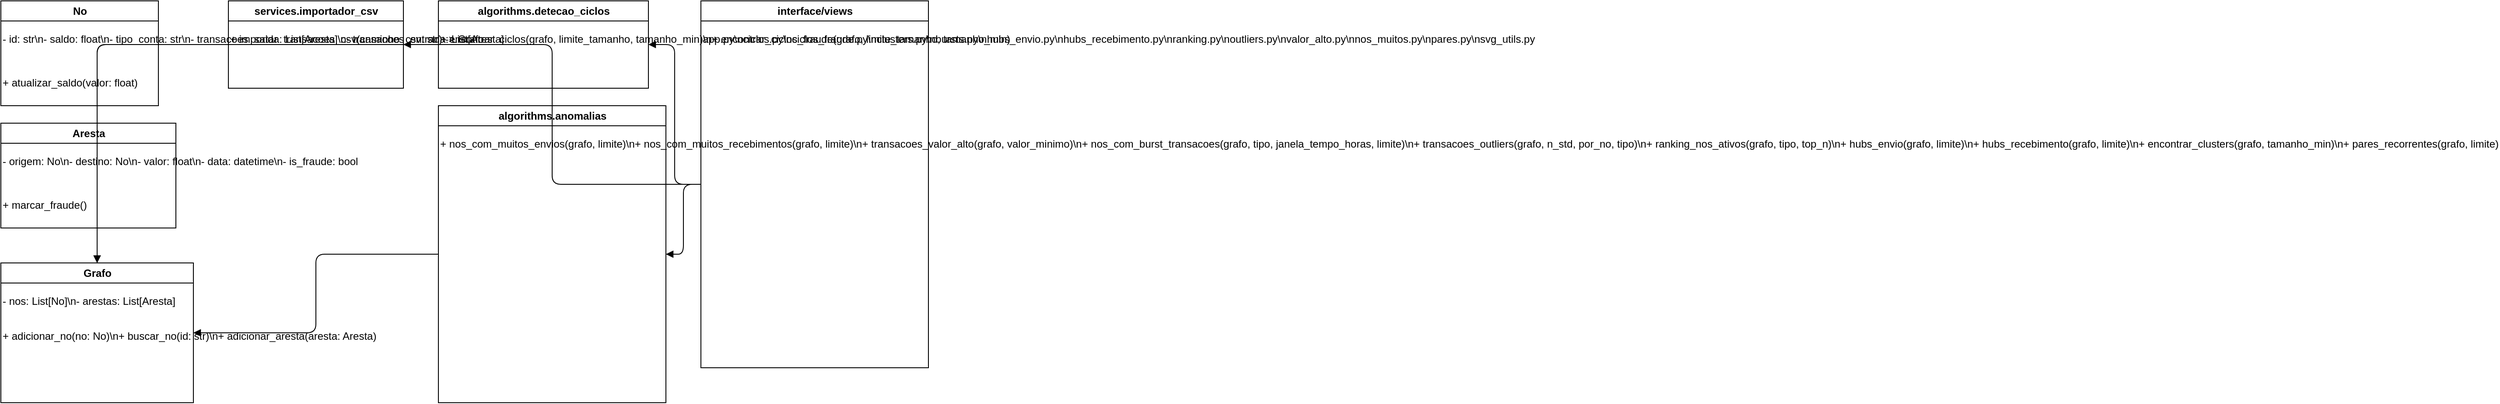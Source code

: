 <mxfile>
  <diagram name="UML_FraudeDetector" id="uml-fraude-detector-3">
    <mxGraphModel dx="1000" dy="1000" grid="1" gridSize="10" guides="1" tooltips="1" connect="1" arrows="1" fold="1" page="1" pageScale="1" pageWidth="827" pageHeight="1169" math="0" shadow="0">
      <root>
        <mxCell id="0" />
        <mxCell id="1" parent="0" />
        <!-- Camada Domain detalhada -->
        <mxCell id="2" value="No" style="swimlane;html=1;" vertex="1" parent="1">
          <mxGeometry x="40" y="40" width="180" height="120" as="geometry" />
        </mxCell>
        <mxCell id="3" value="- id: str\n- saldo: float\n- tipo_conta: str\n- transacoes_saida: List[Aresta]\n- transacoes_entrada: List[Aresta]" style="text;html=1;" vertex="1" parent="2">
          <mxGeometry x="0" y="30" width="180" height="50" as="geometry" />
        </mxCell>
        <mxCell id="4" value="+ atualizar_saldo(valor: float)" style="text;html=1;" vertex="1" parent="2">
          <mxGeometry x="0" y="80" width="180" height="20" as="geometry" />
        </mxCell>
        <mxCell id="5" value="Aresta" style="swimlane;html=1;" vertex="1" parent="1">
          <mxGeometry x="40" y="180" width="200" height="120" as="geometry" />
        </mxCell>
        <mxCell id="6" value="- origem: No\n- destino: No\n- valor: float\n- data: datetime\n- is_fraude: bool" style="text;html=1;" vertex="1" parent="5">
          <mxGeometry x="0" y="30" width="200" height="50" as="geometry" />
        </mxCell>
        <mxCell id="7" value="+ marcar_fraude()" style="text;html=1;" vertex="1" parent="5">
          <mxGeometry x="0" y="80" width="200" height="20" as="geometry" />
        </mxCell>
        <mxCell id="8" value="Grafo" style="swimlane;html=1;" vertex="1" parent="1">
          <mxGeometry x="40" y="340" width="220" height="160" as="geometry" />
        </mxCell>
        <mxCell id="9" value="- nos: List[No]\n- arestas: List[Aresta]" style="text;html=1;" vertex="1" parent="8">
          <mxGeometry x="0" y="30" width="220" height="30" as="geometry" />
        </mxCell>
        <mxCell id="10" value="+ adicionar_no(no: No)\n+ buscar_no(id: str)\n+ adicionar_aresta(aresta: Aresta)" style="text;html=1;" vertex="1" parent="8">
          <mxGeometry x="0" y="70" width="220" height="40" as="geometry" />
        </mxCell>
        <!-- Camada Services -->
        <mxCell id="11" value="services.importador_csv" style="swimlane;html=1;" vertex="1" parent="1">
          <mxGeometry x="300" y="40" width="200" height="100" as="geometry" />
        </mxCell>
        <mxCell id="12" value="+ importar_transacoes_csv(caminho_csv: str) -> Grafo" style="text;html=1;" vertex="1" parent="11">
          <mxGeometry x="0" y="30" width="200" height="30" as="geometry" />
        </mxCell>
        <!-- Camada Algorithms detalhada -->
        <mxCell id="13" value="algorithms.detecao_ciclos" style="swimlane;html=1;" vertex="1" parent="1">
          <mxGeometry x="540" y="40" width="240" height="100" as="geometry" />
        </mxCell>
        <mxCell id="14" value="+ encontrar_ciclos(grafo, limite_tamanho, tamanho_min)\n+ encontrar_ciclos_fraude(grafo, limite_tamanho, tamanho_min)" style="text;html=1;" vertex="1" parent="13">
          <mxGeometry x="0" y="30" width="240" height="40" as="geometry" />
        </mxCell>
        <mxCell id="15" value="algorithms.anomalias" style="swimlane;html=1;" vertex="1" parent="1">
          <mxGeometry x="540" y="160" width="260" height="340" as="geometry" />
        </mxCell>
        <mxCell id="16" value="+ nos_com_muitos_envios(grafo, limite)\n+ nos_com_muitos_recebimentos(grafo, limite)\n+ transacoes_valor_alto(grafo, valor_minimo)\n+ nos_com_burst_transacoes(grafo, tipo, janela_tempo_horas, limite)\n+ transacoes_outliers(grafo, n_std, por_no, tipo)\n+ ranking_nos_ativos(grafo, tipo, top_n)\n+ hubs_envio(grafo, limite)\n+ hubs_recebimento(grafo, limite)\n+ encontrar_clusters(grafo, tamanho_min)\n+ pares_recorrentes(grafo, limite)" style="text;html=1;" vertex="1" parent="15">
          <mxGeometry x="0" y="30" width="260" height="180" as="geometry" />
        </mxCell>
        <!-- Camada Interface/Views detalhada -->
        <mxCell id="17" value="interface/views" style="swimlane;html=1;" vertex="1" parent="1">
          <mxGeometry x="840" y="40" width="260" height="420" as="geometry" />
        </mxCell>
        <mxCell id="18" value="app.py\nciclos.py\nciclos_fraude.py\nclusters.py\nbursts.py\nhubs_envio.py\nhubs_recebimento.py\nranking.py\noutliers.py\nvalor_alto.py\nnos_muitos.py\npares.py\nsvg_utils.py" style="text;html=1;" vertex="1" parent="17">
          <mxGeometry x="0" y="30" width="260" height="260" as="geometry" />
        </mxCell>
        <!-- Relacionamentos detalhados -->
        <mxCell id="19" style="edgeStyle=orthogonalEdgeStyle;endArrow=block;endFill=1;html=1;" edge="1" parent="1" source="11" target="8">
          <mxGeometry relative="1" as="geometry" />
        </mxCell>
        <mxCell id="20" style="edgeStyle=orthogonalEdgeStyle;endArrow=block;endFill=1;html=1;" edge="1" parent="1" source="13" target="8">
          <mxGeometry relative="1" as="geometry" />
        </mxCell>
        <mxCell id="21" style="edgeStyle=orthogonalEdgeStyle;endArrow=block;endFill=1;html=1;" edge="1" parent="1" source="15" target="8">
          <mxGeometry relative="1" as="geometry" />
        </mxCell>
        <mxCell id="22" style="edgeStyle=orthogonalEdgeStyle;endArrow=block;endFill=1;html=1;" edge="1" parent="1" source="17" target="13">
          <mxGeometry relative="1" as="geometry" />
        </mxCell>
        <mxCell id="23" style="edgeStyle=orthogonalEdgeStyle;endArrow=block;endFill=1;html=1;" edge="1" parent="1" source="17" target="15">
          <mxGeometry relative="1" as="geometry" />
        </mxCell>
        <mxCell id="24" style="edgeStyle=orthogonalEdgeStyle;endArrow=block;endFill=1;html=1;" edge="1" parent="1" source="17" target="11">
          <mxGeometry relative="1" as="geometry" />
        </mxCell>
      </root>
    </mxGraphModel>
  </diagram>
</mxfile> 